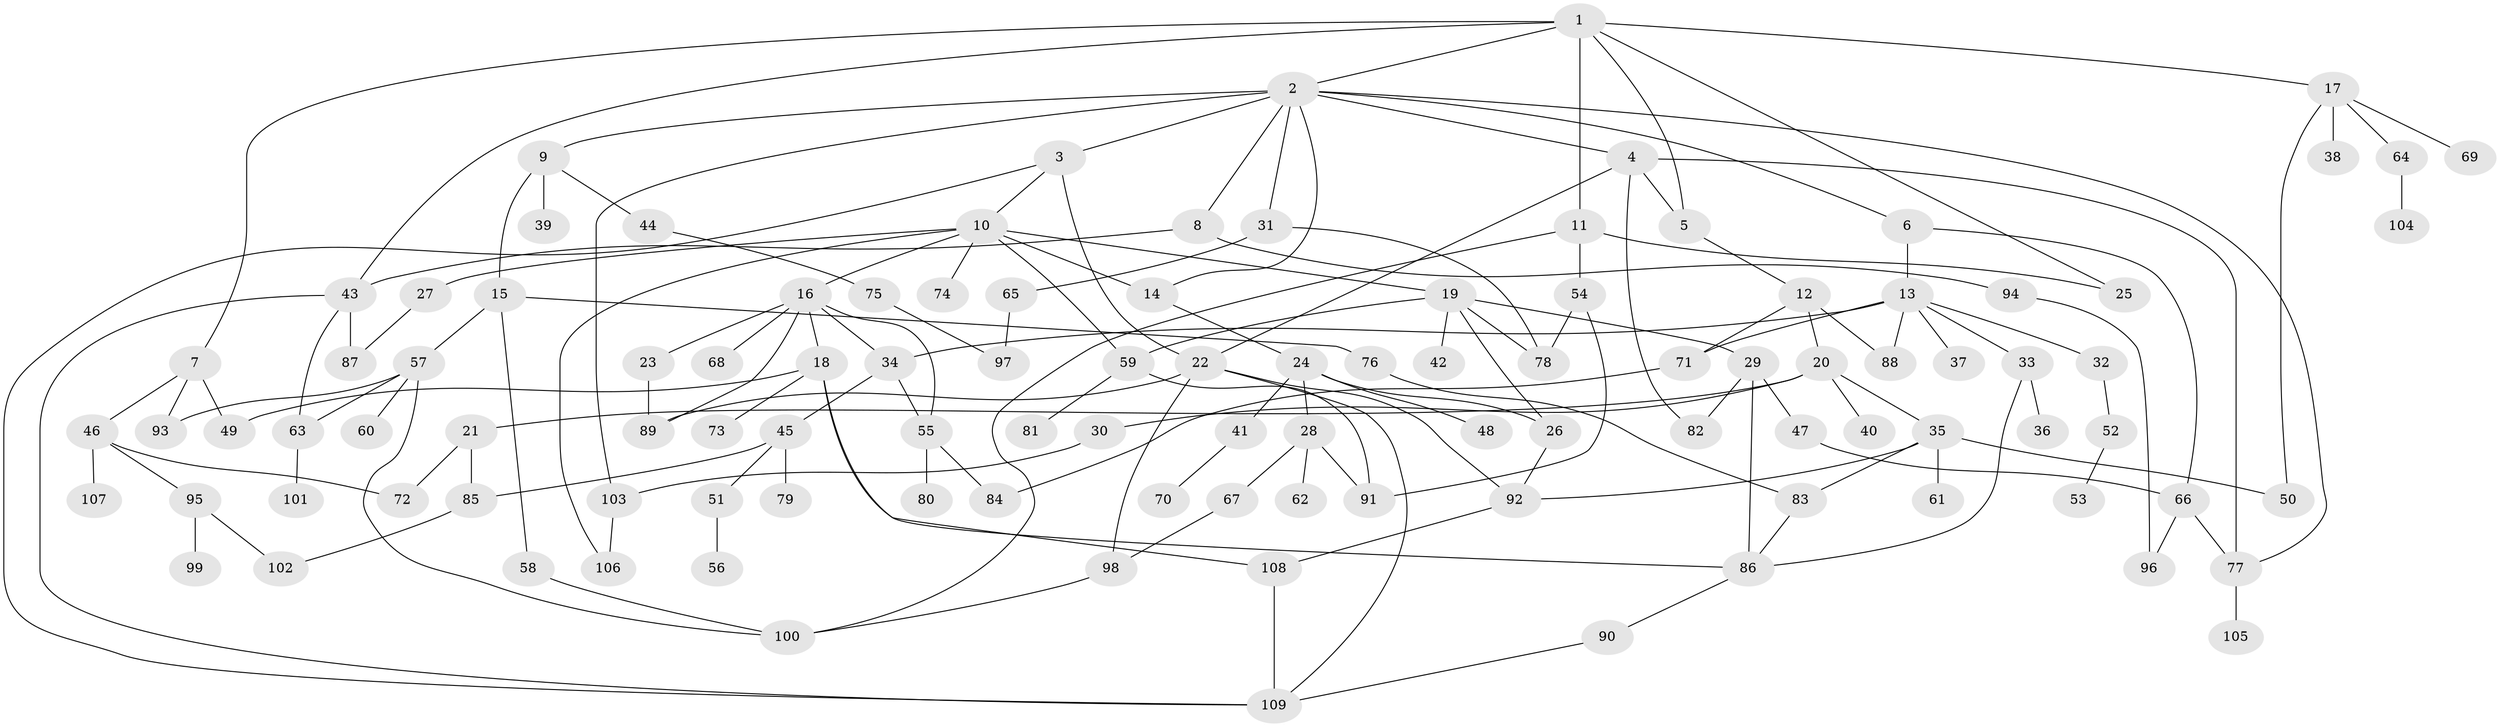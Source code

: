 // Generated by graph-tools (version 1.1) at 2025/13/03/09/25 04:13:29]
// undirected, 109 vertices, 157 edges
graph export_dot {
graph [start="1"]
  node [color=gray90,style=filled];
  1;
  2;
  3;
  4;
  5;
  6;
  7;
  8;
  9;
  10;
  11;
  12;
  13;
  14;
  15;
  16;
  17;
  18;
  19;
  20;
  21;
  22;
  23;
  24;
  25;
  26;
  27;
  28;
  29;
  30;
  31;
  32;
  33;
  34;
  35;
  36;
  37;
  38;
  39;
  40;
  41;
  42;
  43;
  44;
  45;
  46;
  47;
  48;
  49;
  50;
  51;
  52;
  53;
  54;
  55;
  56;
  57;
  58;
  59;
  60;
  61;
  62;
  63;
  64;
  65;
  66;
  67;
  68;
  69;
  70;
  71;
  72;
  73;
  74;
  75;
  76;
  77;
  78;
  79;
  80;
  81;
  82;
  83;
  84;
  85;
  86;
  87;
  88;
  89;
  90;
  91;
  92;
  93;
  94;
  95;
  96;
  97;
  98;
  99;
  100;
  101;
  102;
  103;
  104;
  105;
  106;
  107;
  108;
  109;
  1 -- 2;
  1 -- 5;
  1 -- 7;
  1 -- 11;
  1 -- 17;
  1 -- 25;
  1 -- 43;
  2 -- 3;
  2 -- 4;
  2 -- 6;
  2 -- 8;
  2 -- 9;
  2 -- 14;
  2 -- 31;
  2 -- 77;
  2 -- 103;
  3 -- 10;
  3 -- 22;
  3 -- 109;
  4 -- 77;
  4 -- 82;
  4 -- 22;
  4 -- 5;
  5 -- 12;
  6 -- 13;
  6 -- 66;
  7 -- 46;
  7 -- 93;
  7 -- 49;
  8 -- 43;
  8 -- 94;
  9 -- 15;
  9 -- 39;
  9 -- 44;
  10 -- 16;
  10 -- 19;
  10 -- 27;
  10 -- 74;
  10 -- 59;
  10 -- 106;
  10 -- 14;
  11 -- 54;
  11 -- 25;
  11 -- 100;
  12 -- 20;
  12 -- 88;
  12 -- 71;
  13 -- 32;
  13 -- 33;
  13 -- 37;
  13 -- 71;
  13 -- 34;
  13 -- 88;
  14 -- 24;
  15 -- 57;
  15 -- 58;
  15 -- 76;
  16 -- 18;
  16 -- 23;
  16 -- 34;
  16 -- 68;
  16 -- 55;
  16 -- 89;
  17 -- 38;
  17 -- 50;
  17 -- 64;
  17 -- 69;
  18 -- 49;
  18 -- 73;
  18 -- 108;
  18 -- 86;
  19 -- 26;
  19 -- 29;
  19 -- 42;
  19 -- 59;
  19 -- 78;
  20 -- 21;
  20 -- 30;
  20 -- 35;
  20 -- 40;
  21 -- 72;
  21 -- 85;
  22 -- 109;
  22 -- 89;
  22 -- 92;
  22 -- 98;
  23 -- 89;
  24 -- 28;
  24 -- 41;
  24 -- 48;
  24 -- 26;
  26 -- 92;
  27 -- 87;
  28 -- 62;
  28 -- 67;
  28 -- 91;
  29 -- 47;
  29 -- 82;
  29 -- 86;
  30 -- 103;
  31 -- 65;
  31 -- 78;
  32 -- 52;
  33 -- 36;
  33 -- 86;
  34 -- 45;
  34 -- 55;
  35 -- 61;
  35 -- 83;
  35 -- 50;
  35 -- 92;
  41 -- 70;
  43 -- 109;
  43 -- 63;
  43 -- 87;
  44 -- 75;
  45 -- 51;
  45 -- 79;
  45 -- 85;
  46 -- 95;
  46 -- 107;
  46 -- 72;
  47 -- 66;
  51 -- 56;
  52 -- 53;
  54 -- 91;
  54 -- 78;
  55 -- 80;
  55 -- 84;
  57 -- 60;
  57 -- 63;
  57 -- 93;
  57 -- 100;
  58 -- 100;
  59 -- 81;
  59 -- 91;
  63 -- 101;
  64 -- 104;
  65 -- 97;
  66 -- 96;
  66 -- 77;
  67 -- 98;
  71 -- 84;
  75 -- 97;
  76 -- 83;
  77 -- 105;
  83 -- 86;
  85 -- 102;
  86 -- 90;
  90 -- 109;
  92 -- 108;
  94 -- 96;
  95 -- 99;
  95 -- 102;
  98 -- 100;
  103 -- 106;
  108 -- 109;
}
